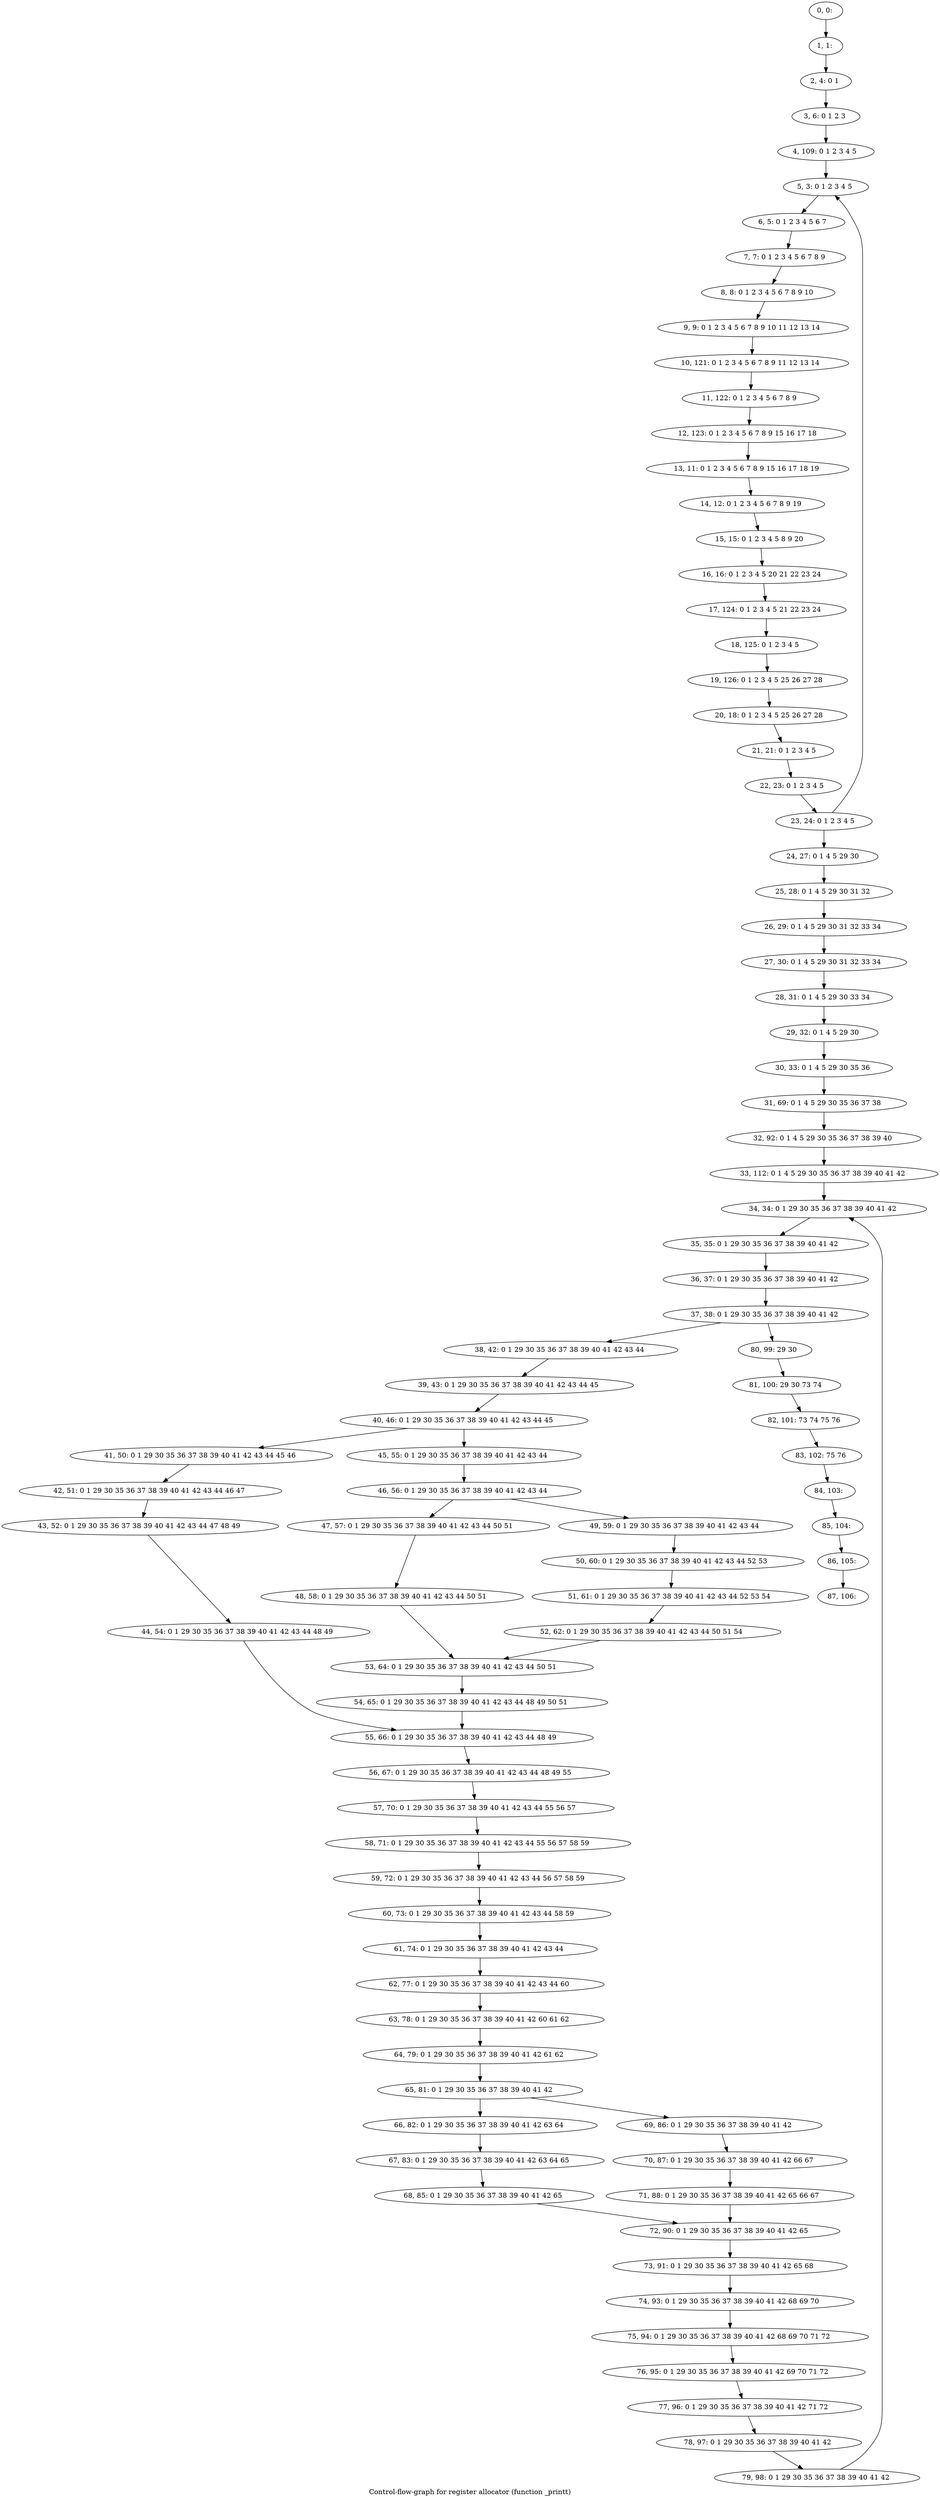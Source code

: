 digraph G {
graph [label="Control-flow-graph for register allocator (function _printt)"]
0[label="0, 0: "];
1[label="1, 1: "];
2[label="2, 4: 0 1 "];
3[label="3, 6: 0 1 2 3 "];
4[label="4, 109: 0 1 2 3 4 5 "];
5[label="5, 3: 0 1 2 3 4 5 "];
6[label="6, 5: 0 1 2 3 4 5 6 7 "];
7[label="7, 7: 0 1 2 3 4 5 6 7 8 9 "];
8[label="8, 8: 0 1 2 3 4 5 6 7 8 9 10 "];
9[label="9, 9: 0 1 2 3 4 5 6 7 8 9 10 11 12 13 14 "];
10[label="10, 121: 0 1 2 3 4 5 6 7 8 9 11 12 13 14 "];
11[label="11, 122: 0 1 2 3 4 5 6 7 8 9 "];
12[label="12, 123: 0 1 2 3 4 5 6 7 8 9 15 16 17 18 "];
13[label="13, 11: 0 1 2 3 4 5 6 7 8 9 15 16 17 18 19 "];
14[label="14, 12: 0 1 2 3 4 5 6 7 8 9 19 "];
15[label="15, 15: 0 1 2 3 4 5 8 9 20 "];
16[label="16, 16: 0 1 2 3 4 5 20 21 22 23 24 "];
17[label="17, 124: 0 1 2 3 4 5 21 22 23 24 "];
18[label="18, 125: 0 1 2 3 4 5 "];
19[label="19, 126: 0 1 2 3 4 5 25 26 27 28 "];
20[label="20, 18: 0 1 2 3 4 5 25 26 27 28 "];
21[label="21, 21: 0 1 2 3 4 5 "];
22[label="22, 23: 0 1 2 3 4 5 "];
23[label="23, 24: 0 1 2 3 4 5 "];
24[label="24, 27: 0 1 4 5 29 30 "];
25[label="25, 28: 0 1 4 5 29 30 31 32 "];
26[label="26, 29: 0 1 4 5 29 30 31 32 33 34 "];
27[label="27, 30: 0 1 4 5 29 30 31 32 33 34 "];
28[label="28, 31: 0 1 4 5 29 30 33 34 "];
29[label="29, 32: 0 1 4 5 29 30 "];
30[label="30, 33: 0 1 4 5 29 30 35 36 "];
31[label="31, 69: 0 1 4 5 29 30 35 36 37 38 "];
32[label="32, 92: 0 1 4 5 29 30 35 36 37 38 39 40 "];
33[label="33, 112: 0 1 4 5 29 30 35 36 37 38 39 40 41 42 "];
34[label="34, 34: 0 1 29 30 35 36 37 38 39 40 41 42 "];
35[label="35, 35: 0 1 29 30 35 36 37 38 39 40 41 42 "];
36[label="36, 37: 0 1 29 30 35 36 37 38 39 40 41 42 "];
37[label="37, 38: 0 1 29 30 35 36 37 38 39 40 41 42 "];
38[label="38, 42: 0 1 29 30 35 36 37 38 39 40 41 42 43 44 "];
39[label="39, 43: 0 1 29 30 35 36 37 38 39 40 41 42 43 44 45 "];
40[label="40, 46: 0 1 29 30 35 36 37 38 39 40 41 42 43 44 45 "];
41[label="41, 50: 0 1 29 30 35 36 37 38 39 40 41 42 43 44 45 46 "];
42[label="42, 51: 0 1 29 30 35 36 37 38 39 40 41 42 43 44 46 47 "];
43[label="43, 52: 0 1 29 30 35 36 37 38 39 40 41 42 43 44 47 48 49 "];
44[label="44, 54: 0 1 29 30 35 36 37 38 39 40 41 42 43 44 48 49 "];
45[label="45, 55: 0 1 29 30 35 36 37 38 39 40 41 42 43 44 "];
46[label="46, 56: 0 1 29 30 35 36 37 38 39 40 41 42 43 44 "];
47[label="47, 57: 0 1 29 30 35 36 37 38 39 40 41 42 43 44 50 51 "];
48[label="48, 58: 0 1 29 30 35 36 37 38 39 40 41 42 43 44 50 51 "];
49[label="49, 59: 0 1 29 30 35 36 37 38 39 40 41 42 43 44 "];
50[label="50, 60: 0 1 29 30 35 36 37 38 39 40 41 42 43 44 52 53 "];
51[label="51, 61: 0 1 29 30 35 36 37 38 39 40 41 42 43 44 52 53 54 "];
52[label="52, 62: 0 1 29 30 35 36 37 38 39 40 41 42 43 44 50 51 54 "];
53[label="53, 64: 0 1 29 30 35 36 37 38 39 40 41 42 43 44 50 51 "];
54[label="54, 65: 0 1 29 30 35 36 37 38 39 40 41 42 43 44 48 49 50 51 "];
55[label="55, 66: 0 1 29 30 35 36 37 38 39 40 41 42 43 44 48 49 "];
56[label="56, 67: 0 1 29 30 35 36 37 38 39 40 41 42 43 44 48 49 55 "];
57[label="57, 70: 0 1 29 30 35 36 37 38 39 40 41 42 43 44 55 56 57 "];
58[label="58, 71: 0 1 29 30 35 36 37 38 39 40 41 42 43 44 55 56 57 58 59 "];
59[label="59, 72: 0 1 29 30 35 36 37 38 39 40 41 42 43 44 56 57 58 59 "];
60[label="60, 73: 0 1 29 30 35 36 37 38 39 40 41 42 43 44 58 59 "];
61[label="61, 74: 0 1 29 30 35 36 37 38 39 40 41 42 43 44 "];
62[label="62, 77: 0 1 29 30 35 36 37 38 39 40 41 42 43 44 60 "];
63[label="63, 78: 0 1 29 30 35 36 37 38 39 40 41 42 60 61 62 "];
64[label="64, 79: 0 1 29 30 35 36 37 38 39 40 41 42 61 62 "];
65[label="65, 81: 0 1 29 30 35 36 37 38 39 40 41 42 "];
66[label="66, 82: 0 1 29 30 35 36 37 38 39 40 41 42 63 64 "];
67[label="67, 83: 0 1 29 30 35 36 37 38 39 40 41 42 63 64 65 "];
68[label="68, 85: 0 1 29 30 35 36 37 38 39 40 41 42 65 "];
69[label="69, 86: 0 1 29 30 35 36 37 38 39 40 41 42 "];
70[label="70, 87: 0 1 29 30 35 36 37 38 39 40 41 42 66 67 "];
71[label="71, 88: 0 1 29 30 35 36 37 38 39 40 41 42 65 66 67 "];
72[label="72, 90: 0 1 29 30 35 36 37 38 39 40 41 42 65 "];
73[label="73, 91: 0 1 29 30 35 36 37 38 39 40 41 42 65 68 "];
74[label="74, 93: 0 1 29 30 35 36 37 38 39 40 41 42 68 69 70 "];
75[label="75, 94: 0 1 29 30 35 36 37 38 39 40 41 42 68 69 70 71 72 "];
76[label="76, 95: 0 1 29 30 35 36 37 38 39 40 41 42 69 70 71 72 "];
77[label="77, 96: 0 1 29 30 35 36 37 38 39 40 41 42 71 72 "];
78[label="78, 97: 0 1 29 30 35 36 37 38 39 40 41 42 "];
79[label="79, 98: 0 1 29 30 35 36 37 38 39 40 41 42 "];
80[label="80, 99: 29 30 "];
81[label="81, 100: 29 30 73 74 "];
82[label="82, 101: 73 74 75 76 "];
83[label="83, 102: 75 76 "];
84[label="84, 103: "];
85[label="85, 104: "];
86[label="86, 105: "];
87[label="87, 106: "];
0->1 ;
1->2 ;
2->3 ;
3->4 ;
4->5 ;
5->6 ;
6->7 ;
7->8 ;
8->9 ;
9->10 ;
10->11 ;
11->12 ;
12->13 ;
13->14 ;
14->15 ;
15->16 ;
16->17 ;
17->18 ;
18->19 ;
19->20 ;
20->21 ;
21->22 ;
22->23 ;
23->24 ;
23->5 ;
24->25 ;
25->26 ;
26->27 ;
27->28 ;
28->29 ;
29->30 ;
30->31 ;
31->32 ;
32->33 ;
33->34 ;
34->35 ;
35->36 ;
36->37 ;
37->38 ;
37->80 ;
38->39 ;
39->40 ;
40->41 ;
40->45 ;
41->42 ;
42->43 ;
43->44 ;
44->55 ;
45->46 ;
46->47 ;
46->49 ;
47->48 ;
48->53 ;
49->50 ;
50->51 ;
51->52 ;
52->53 ;
53->54 ;
54->55 ;
55->56 ;
56->57 ;
57->58 ;
58->59 ;
59->60 ;
60->61 ;
61->62 ;
62->63 ;
63->64 ;
64->65 ;
65->66 ;
65->69 ;
66->67 ;
67->68 ;
68->72 ;
69->70 ;
70->71 ;
71->72 ;
72->73 ;
73->74 ;
74->75 ;
75->76 ;
76->77 ;
77->78 ;
78->79 ;
79->34 ;
80->81 ;
81->82 ;
82->83 ;
83->84 ;
84->85 ;
85->86 ;
86->87 ;
}
